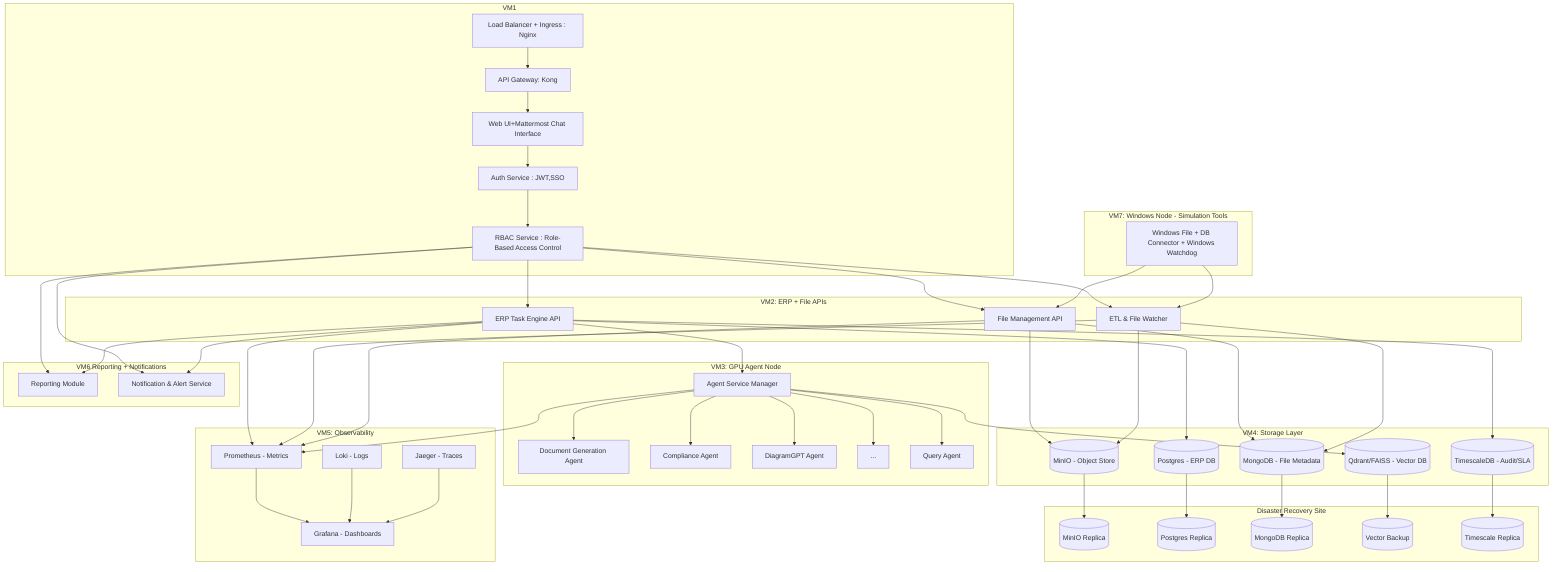flowchart TD
    subgraph VM1
        direction TB
        LB[Load Balancer + Ingress : Nginx] --> API[API Gateway: Kong] 
        API --> UI[Web UI+Mattermost Chat Interface]
        UI --> AUTH[Auth Service : JWT,SSO]
        AUTH --> RBAC[RBAC Service : Role-Based Access Control]
    end
    %% VM2 - ERP + File
subgraph VM2 [VM2: ERP + File APIs]
    ERP_API[ERP Task Engine API]
    FILE_API[File Management API]
     ETL_WATCH[ETL & File Watcher]

end
RBAC --> ERP_API
RBAC --> FILE_API
RBAC --> ETL_WATCH
WIN_NODE --> ETL_WATCH

%% VM3 - ETL

subgraph VM3 [VM3: GPU Agent Node ]
    AGENT_SVC[Agent Service Manager]
    DOC_GEN[Document Generation Agent]
    COMPLY_AGENT[Compliance Agent]
    DIAGRAM_GPT[DiagramGPT Agent]
    DOTS[...]:::dots
    QUERY[Query Agent]
end
ERP_API --> AGENT_SVC
AGENT_SVC --> DOC_GEN
AGENT_SVC --> COMPLY_AGENT
AGENT_SVC --> DIAGRAM_GPT
AGENT_SVC --> DOTS
AGENT_SVC --> QUERY

%% VM4 - Storage
subgraph VM4 [VM4: Storage Layer]
    MINIO[(MinIO - Object Store)]
    POSTGRES[(Postgres - ERP DB)]
    MONGO[(MongoDB - File Metadata)]
    VECTOR[(Qdrant/FAISS - Vector DB)]
    TIMESCALE[(TimescaleDB - Audit/SLA)]
end
ERP_API --> POSTGRES
FILE_API --> MINIO
FILE_API --> MONGO
AGENT_SVC --> VECTOR
ETL_WATCH --> MINIO
ETL_WATCH --> MONGO
ERP_API --> TIMESCALE


%% VM5 - Observability
subgraph VM5 [VM5: Observability]
    PROM[Prometheus - Metrics]
    GRAF[Grafana - Dashboards]
    LOKI[Loki - Logs]
    JAEGER[Jaeger - Traces]
end
ERP_API --> PROM
ETL_WATCH --> PROM
AGENT_SVC --> PROM
FILE_API --> PROM
PROM --> GRAF
LOKI --> GRAF
JAEGER --> GRAF

%% VM7 - Reporting + Notify
subgraph VM6 [VM6  Reporting + Notifications]
    REPORTING[Reporting Module]
    NOTIFY[Notification & Alert Service]
end
RBAC --> REPORTING
RBAC--> NOTIFY
ERP_API --> REPORTING
ERP_API --> NOTIFY


%%VM7 - Windows Simulation Node
subgraph VM7 [VM7: Windows Node - Simulation Tools]
    WIN_NODE[Windows File + DB Connector + Windows Watchdog]
end
WIN_NODE --> FILE_API


%% DR & Replica
subgraph DR_Replica[Disaster Recovery Site]
    DR_MINIO[(MinIO Replica)]
    DR_POSTGRES[(Postgres Replica)]
    DR_MONGO[(MongoDB Replica)]
    DR_VECTOR[(Vector Backup)]
    DR_TIMESCALE[(Timescale Replica)]
end
MINIO --> DR_MINIO
POSTGRES --> DR_POSTGRES
MONGO --> DR_MONGO
VECTOR --> DR_VECTOR
TIMESCALE --> DR_TIMESCALE
